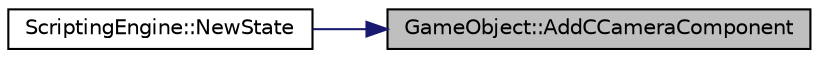 digraph "GameObject::AddCCameraComponent"
{
 // LATEX_PDF_SIZE
  edge [fontname="Helvetica",fontsize="10",labelfontname="Helvetica",labelfontsize="10"];
  node [fontname="Helvetica",fontsize="10",shape=record];
  rankdir="RL";
  Node15 [label="GameObject::AddCCameraComponent",height=0.2,width=0.4,color="black", fillcolor="grey75", style="filled", fontcolor="black",tooltip="Adds a camera component."];
  Node15 -> Node16 [dir="back",color="midnightblue",fontsize="10",style="solid",fontname="Helvetica"];
  Node16 [label="ScriptingEngine::NewState",height=0.2,width=0.4,color="black", fillcolor="white", style="filled",URL="$class_scripting_engine.html#a125a0c206da8e74b8f6664c4e523606a",tooltip="Sets up the engine with initial processes and variables and exposes engine functionality to lua."];
}
